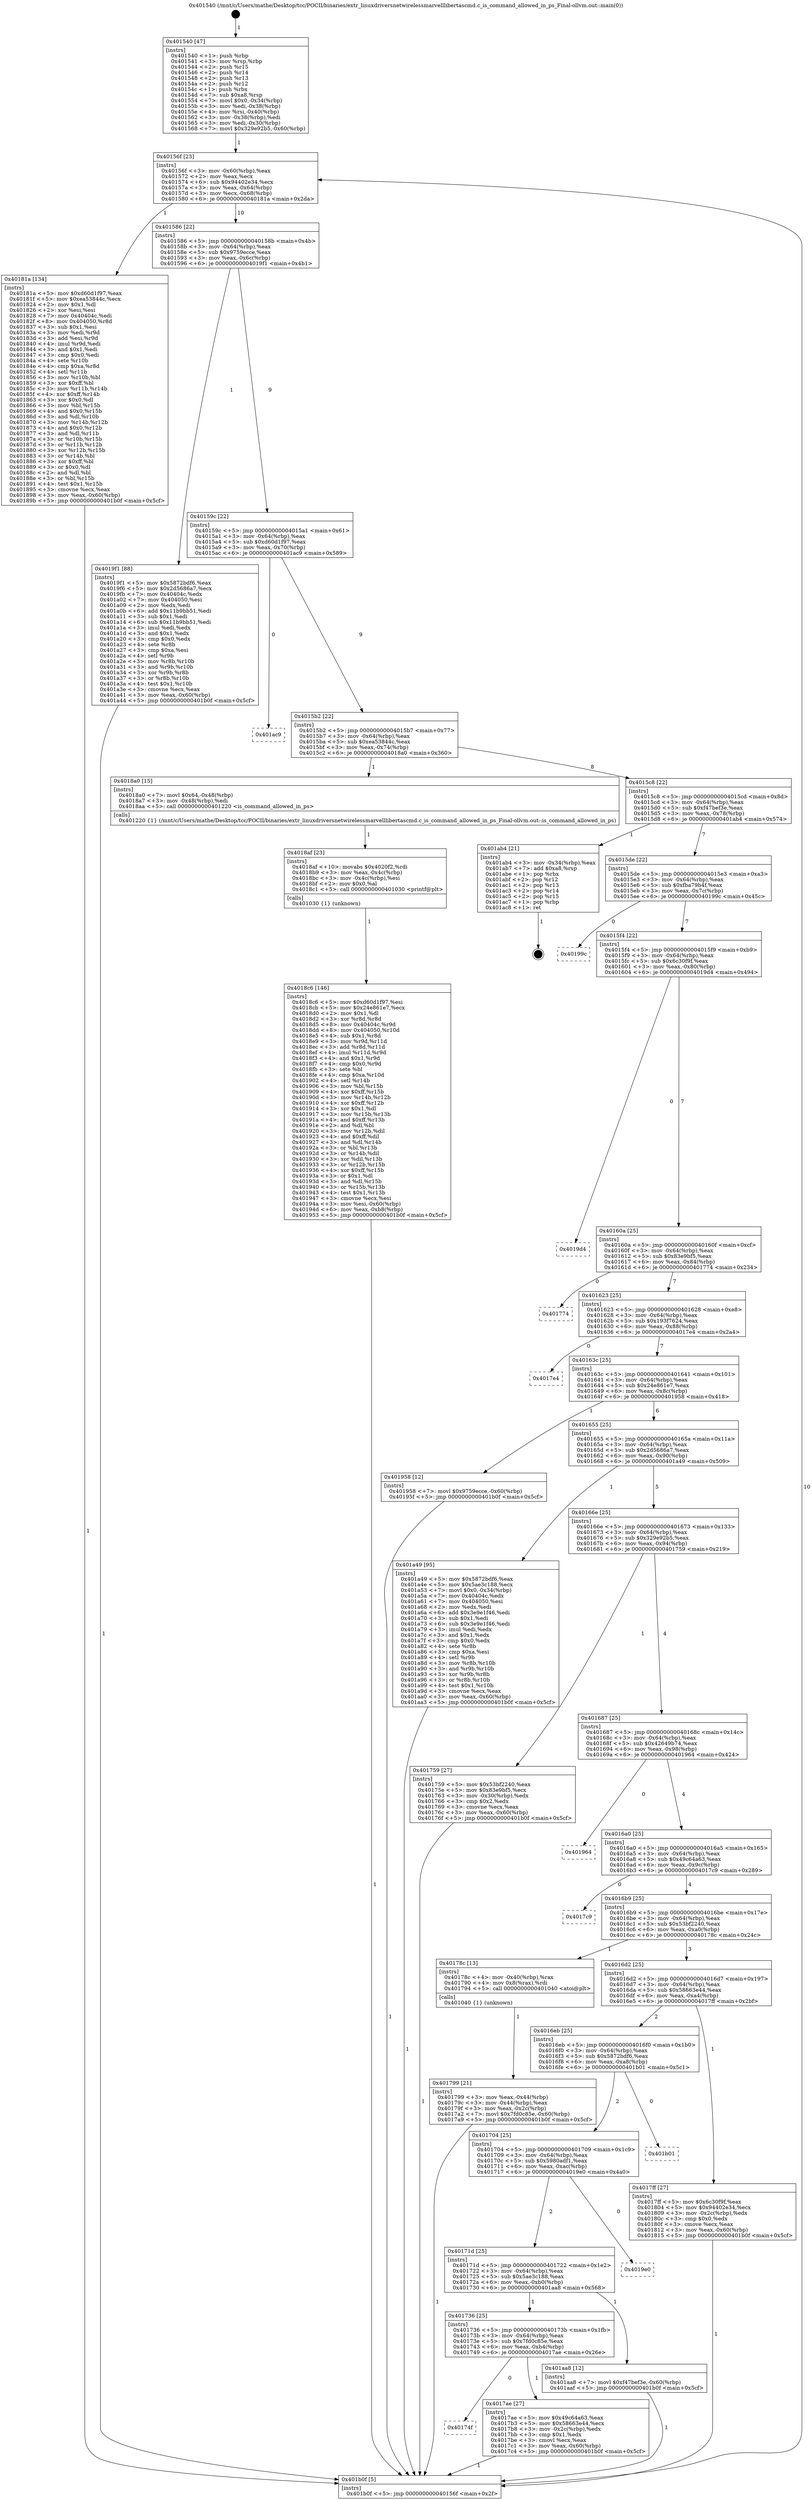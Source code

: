 digraph "0x401540" {
  label = "0x401540 (/mnt/c/Users/mathe/Desktop/tcc/POCII/binaries/extr_linuxdriversnetwirelessmarvelllibertascmd.c_is_command_allowed_in_ps_Final-ollvm.out::main(0))"
  labelloc = "t"
  node[shape=record]

  Entry [label="",width=0.3,height=0.3,shape=circle,fillcolor=black,style=filled]
  "0x40156f" [label="{
     0x40156f [23]\l
     | [instrs]\l
     &nbsp;&nbsp;0x40156f \<+3\>: mov -0x60(%rbp),%eax\l
     &nbsp;&nbsp;0x401572 \<+2\>: mov %eax,%ecx\l
     &nbsp;&nbsp;0x401574 \<+6\>: sub $0x94402e34,%ecx\l
     &nbsp;&nbsp;0x40157a \<+3\>: mov %eax,-0x64(%rbp)\l
     &nbsp;&nbsp;0x40157d \<+3\>: mov %ecx,-0x68(%rbp)\l
     &nbsp;&nbsp;0x401580 \<+6\>: je 000000000040181a \<main+0x2da\>\l
  }"]
  "0x40181a" [label="{
     0x40181a [134]\l
     | [instrs]\l
     &nbsp;&nbsp;0x40181a \<+5\>: mov $0xd60d1f97,%eax\l
     &nbsp;&nbsp;0x40181f \<+5\>: mov $0xea53844c,%ecx\l
     &nbsp;&nbsp;0x401824 \<+2\>: mov $0x1,%dl\l
     &nbsp;&nbsp;0x401826 \<+2\>: xor %esi,%esi\l
     &nbsp;&nbsp;0x401828 \<+7\>: mov 0x40404c,%edi\l
     &nbsp;&nbsp;0x40182f \<+8\>: mov 0x404050,%r8d\l
     &nbsp;&nbsp;0x401837 \<+3\>: sub $0x1,%esi\l
     &nbsp;&nbsp;0x40183a \<+3\>: mov %edi,%r9d\l
     &nbsp;&nbsp;0x40183d \<+3\>: add %esi,%r9d\l
     &nbsp;&nbsp;0x401840 \<+4\>: imul %r9d,%edi\l
     &nbsp;&nbsp;0x401844 \<+3\>: and $0x1,%edi\l
     &nbsp;&nbsp;0x401847 \<+3\>: cmp $0x0,%edi\l
     &nbsp;&nbsp;0x40184a \<+4\>: sete %r10b\l
     &nbsp;&nbsp;0x40184e \<+4\>: cmp $0xa,%r8d\l
     &nbsp;&nbsp;0x401852 \<+4\>: setl %r11b\l
     &nbsp;&nbsp;0x401856 \<+3\>: mov %r10b,%bl\l
     &nbsp;&nbsp;0x401859 \<+3\>: xor $0xff,%bl\l
     &nbsp;&nbsp;0x40185c \<+3\>: mov %r11b,%r14b\l
     &nbsp;&nbsp;0x40185f \<+4\>: xor $0xff,%r14b\l
     &nbsp;&nbsp;0x401863 \<+3\>: xor $0x0,%dl\l
     &nbsp;&nbsp;0x401866 \<+3\>: mov %bl,%r15b\l
     &nbsp;&nbsp;0x401869 \<+4\>: and $0x0,%r15b\l
     &nbsp;&nbsp;0x40186d \<+3\>: and %dl,%r10b\l
     &nbsp;&nbsp;0x401870 \<+3\>: mov %r14b,%r12b\l
     &nbsp;&nbsp;0x401873 \<+4\>: and $0x0,%r12b\l
     &nbsp;&nbsp;0x401877 \<+3\>: and %dl,%r11b\l
     &nbsp;&nbsp;0x40187a \<+3\>: or %r10b,%r15b\l
     &nbsp;&nbsp;0x40187d \<+3\>: or %r11b,%r12b\l
     &nbsp;&nbsp;0x401880 \<+3\>: xor %r12b,%r15b\l
     &nbsp;&nbsp;0x401883 \<+3\>: or %r14b,%bl\l
     &nbsp;&nbsp;0x401886 \<+3\>: xor $0xff,%bl\l
     &nbsp;&nbsp;0x401889 \<+3\>: or $0x0,%dl\l
     &nbsp;&nbsp;0x40188c \<+2\>: and %dl,%bl\l
     &nbsp;&nbsp;0x40188e \<+3\>: or %bl,%r15b\l
     &nbsp;&nbsp;0x401891 \<+4\>: test $0x1,%r15b\l
     &nbsp;&nbsp;0x401895 \<+3\>: cmovne %ecx,%eax\l
     &nbsp;&nbsp;0x401898 \<+3\>: mov %eax,-0x60(%rbp)\l
     &nbsp;&nbsp;0x40189b \<+5\>: jmp 0000000000401b0f \<main+0x5cf\>\l
  }"]
  "0x401586" [label="{
     0x401586 [22]\l
     | [instrs]\l
     &nbsp;&nbsp;0x401586 \<+5\>: jmp 000000000040158b \<main+0x4b\>\l
     &nbsp;&nbsp;0x40158b \<+3\>: mov -0x64(%rbp),%eax\l
     &nbsp;&nbsp;0x40158e \<+5\>: sub $0x9759ecce,%eax\l
     &nbsp;&nbsp;0x401593 \<+3\>: mov %eax,-0x6c(%rbp)\l
     &nbsp;&nbsp;0x401596 \<+6\>: je 00000000004019f1 \<main+0x4b1\>\l
  }"]
  Exit [label="",width=0.3,height=0.3,shape=circle,fillcolor=black,style=filled,peripheries=2]
  "0x4019f1" [label="{
     0x4019f1 [88]\l
     | [instrs]\l
     &nbsp;&nbsp;0x4019f1 \<+5\>: mov $0x5872bdf6,%eax\l
     &nbsp;&nbsp;0x4019f6 \<+5\>: mov $0x2d5686a7,%ecx\l
     &nbsp;&nbsp;0x4019fb \<+7\>: mov 0x40404c,%edx\l
     &nbsp;&nbsp;0x401a02 \<+7\>: mov 0x404050,%esi\l
     &nbsp;&nbsp;0x401a09 \<+2\>: mov %edx,%edi\l
     &nbsp;&nbsp;0x401a0b \<+6\>: add $0x11b9bb51,%edi\l
     &nbsp;&nbsp;0x401a11 \<+3\>: sub $0x1,%edi\l
     &nbsp;&nbsp;0x401a14 \<+6\>: sub $0x11b9bb51,%edi\l
     &nbsp;&nbsp;0x401a1a \<+3\>: imul %edi,%edx\l
     &nbsp;&nbsp;0x401a1d \<+3\>: and $0x1,%edx\l
     &nbsp;&nbsp;0x401a20 \<+3\>: cmp $0x0,%edx\l
     &nbsp;&nbsp;0x401a23 \<+4\>: sete %r8b\l
     &nbsp;&nbsp;0x401a27 \<+3\>: cmp $0xa,%esi\l
     &nbsp;&nbsp;0x401a2a \<+4\>: setl %r9b\l
     &nbsp;&nbsp;0x401a2e \<+3\>: mov %r8b,%r10b\l
     &nbsp;&nbsp;0x401a31 \<+3\>: and %r9b,%r10b\l
     &nbsp;&nbsp;0x401a34 \<+3\>: xor %r9b,%r8b\l
     &nbsp;&nbsp;0x401a37 \<+3\>: or %r8b,%r10b\l
     &nbsp;&nbsp;0x401a3a \<+4\>: test $0x1,%r10b\l
     &nbsp;&nbsp;0x401a3e \<+3\>: cmovne %ecx,%eax\l
     &nbsp;&nbsp;0x401a41 \<+3\>: mov %eax,-0x60(%rbp)\l
     &nbsp;&nbsp;0x401a44 \<+5\>: jmp 0000000000401b0f \<main+0x5cf\>\l
  }"]
  "0x40159c" [label="{
     0x40159c [22]\l
     | [instrs]\l
     &nbsp;&nbsp;0x40159c \<+5\>: jmp 00000000004015a1 \<main+0x61\>\l
     &nbsp;&nbsp;0x4015a1 \<+3\>: mov -0x64(%rbp),%eax\l
     &nbsp;&nbsp;0x4015a4 \<+5\>: sub $0xd60d1f97,%eax\l
     &nbsp;&nbsp;0x4015a9 \<+3\>: mov %eax,-0x70(%rbp)\l
     &nbsp;&nbsp;0x4015ac \<+6\>: je 0000000000401ac9 \<main+0x589\>\l
  }"]
  "0x4018c6" [label="{
     0x4018c6 [146]\l
     | [instrs]\l
     &nbsp;&nbsp;0x4018c6 \<+5\>: mov $0xd60d1f97,%esi\l
     &nbsp;&nbsp;0x4018cb \<+5\>: mov $0x24e861e7,%ecx\l
     &nbsp;&nbsp;0x4018d0 \<+2\>: mov $0x1,%dl\l
     &nbsp;&nbsp;0x4018d2 \<+3\>: xor %r8d,%r8d\l
     &nbsp;&nbsp;0x4018d5 \<+8\>: mov 0x40404c,%r9d\l
     &nbsp;&nbsp;0x4018dd \<+8\>: mov 0x404050,%r10d\l
     &nbsp;&nbsp;0x4018e5 \<+4\>: sub $0x1,%r8d\l
     &nbsp;&nbsp;0x4018e9 \<+3\>: mov %r9d,%r11d\l
     &nbsp;&nbsp;0x4018ec \<+3\>: add %r8d,%r11d\l
     &nbsp;&nbsp;0x4018ef \<+4\>: imul %r11d,%r9d\l
     &nbsp;&nbsp;0x4018f3 \<+4\>: and $0x1,%r9d\l
     &nbsp;&nbsp;0x4018f7 \<+4\>: cmp $0x0,%r9d\l
     &nbsp;&nbsp;0x4018fb \<+3\>: sete %bl\l
     &nbsp;&nbsp;0x4018fe \<+4\>: cmp $0xa,%r10d\l
     &nbsp;&nbsp;0x401902 \<+4\>: setl %r14b\l
     &nbsp;&nbsp;0x401906 \<+3\>: mov %bl,%r15b\l
     &nbsp;&nbsp;0x401909 \<+4\>: xor $0xff,%r15b\l
     &nbsp;&nbsp;0x40190d \<+3\>: mov %r14b,%r12b\l
     &nbsp;&nbsp;0x401910 \<+4\>: xor $0xff,%r12b\l
     &nbsp;&nbsp;0x401914 \<+3\>: xor $0x1,%dl\l
     &nbsp;&nbsp;0x401917 \<+3\>: mov %r15b,%r13b\l
     &nbsp;&nbsp;0x40191a \<+4\>: and $0xff,%r13b\l
     &nbsp;&nbsp;0x40191e \<+2\>: and %dl,%bl\l
     &nbsp;&nbsp;0x401920 \<+3\>: mov %r12b,%dil\l
     &nbsp;&nbsp;0x401923 \<+4\>: and $0xff,%dil\l
     &nbsp;&nbsp;0x401927 \<+3\>: and %dl,%r14b\l
     &nbsp;&nbsp;0x40192a \<+3\>: or %bl,%r13b\l
     &nbsp;&nbsp;0x40192d \<+3\>: or %r14b,%dil\l
     &nbsp;&nbsp;0x401930 \<+3\>: xor %dil,%r13b\l
     &nbsp;&nbsp;0x401933 \<+3\>: or %r12b,%r15b\l
     &nbsp;&nbsp;0x401936 \<+4\>: xor $0xff,%r15b\l
     &nbsp;&nbsp;0x40193a \<+3\>: or $0x1,%dl\l
     &nbsp;&nbsp;0x40193d \<+3\>: and %dl,%r15b\l
     &nbsp;&nbsp;0x401940 \<+3\>: or %r15b,%r13b\l
     &nbsp;&nbsp;0x401943 \<+4\>: test $0x1,%r13b\l
     &nbsp;&nbsp;0x401947 \<+3\>: cmovne %ecx,%esi\l
     &nbsp;&nbsp;0x40194a \<+3\>: mov %esi,-0x60(%rbp)\l
     &nbsp;&nbsp;0x40194d \<+6\>: mov %eax,-0xb8(%rbp)\l
     &nbsp;&nbsp;0x401953 \<+5\>: jmp 0000000000401b0f \<main+0x5cf\>\l
  }"]
  "0x401ac9" [label="{
     0x401ac9\l
  }", style=dashed]
  "0x4015b2" [label="{
     0x4015b2 [22]\l
     | [instrs]\l
     &nbsp;&nbsp;0x4015b2 \<+5\>: jmp 00000000004015b7 \<main+0x77\>\l
     &nbsp;&nbsp;0x4015b7 \<+3\>: mov -0x64(%rbp),%eax\l
     &nbsp;&nbsp;0x4015ba \<+5\>: sub $0xea53844c,%eax\l
     &nbsp;&nbsp;0x4015bf \<+3\>: mov %eax,-0x74(%rbp)\l
     &nbsp;&nbsp;0x4015c2 \<+6\>: je 00000000004018a0 \<main+0x360\>\l
  }"]
  "0x4018af" [label="{
     0x4018af [23]\l
     | [instrs]\l
     &nbsp;&nbsp;0x4018af \<+10\>: movabs $0x4020f2,%rdi\l
     &nbsp;&nbsp;0x4018b9 \<+3\>: mov %eax,-0x4c(%rbp)\l
     &nbsp;&nbsp;0x4018bc \<+3\>: mov -0x4c(%rbp),%esi\l
     &nbsp;&nbsp;0x4018bf \<+2\>: mov $0x0,%al\l
     &nbsp;&nbsp;0x4018c1 \<+5\>: call 0000000000401030 \<printf@plt\>\l
     | [calls]\l
     &nbsp;&nbsp;0x401030 \{1\} (unknown)\l
  }"]
  "0x4018a0" [label="{
     0x4018a0 [15]\l
     | [instrs]\l
     &nbsp;&nbsp;0x4018a0 \<+7\>: movl $0x64,-0x48(%rbp)\l
     &nbsp;&nbsp;0x4018a7 \<+3\>: mov -0x48(%rbp),%edi\l
     &nbsp;&nbsp;0x4018aa \<+5\>: call 0000000000401220 \<is_command_allowed_in_ps\>\l
     | [calls]\l
     &nbsp;&nbsp;0x401220 \{1\} (/mnt/c/Users/mathe/Desktop/tcc/POCII/binaries/extr_linuxdriversnetwirelessmarvelllibertascmd.c_is_command_allowed_in_ps_Final-ollvm.out::is_command_allowed_in_ps)\l
  }"]
  "0x4015c8" [label="{
     0x4015c8 [22]\l
     | [instrs]\l
     &nbsp;&nbsp;0x4015c8 \<+5\>: jmp 00000000004015cd \<main+0x8d\>\l
     &nbsp;&nbsp;0x4015cd \<+3\>: mov -0x64(%rbp),%eax\l
     &nbsp;&nbsp;0x4015d0 \<+5\>: sub $0xf47bef3e,%eax\l
     &nbsp;&nbsp;0x4015d5 \<+3\>: mov %eax,-0x78(%rbp)\l
     &nbsp;&nbsp;0x4015d8 \<+6\>: je 0000000000401ab4 \<main+0x574\>\l
  }"]
  "0x40174f" [label="{
     0x40174f\l
  }", style=dashed]
  "0x401ab4" [label="{
     0x401ab4 [21]\l
     | [instrs]\l
     &nbsp;&nbsp;0x401ab4 \<+3\>: mov -0x34(%rbp),%eax\l
     &nbsp;&nbsp;0x401ab7 \<+7\>: add $0xa8,%rsp\l
     &nbsp;&nbsp;0x401abe \<+1\>: pop %rbx\l
     &nbsp;&nbsp;0x401abf \<+2\>: pop %r12\l
     &nbsp;&nbsp;0x401ac1 \<+2\>: pop %r13\l
     &nbsp;&nbsp;0x401ac3 \<+2\>: pop %r14\l
     &nbsp;&nbsp;0x401ac5 \<+2\>: pop %r15\l
     &nbsp;&nbsp;0x401ac7 \<+1\>: pop %rbp\l
     &nbsp;&nbsp;0x401ac8 \<+1\>: ret\l
  }"]
  "0x4015de" [label="{
     0x4015de [22]\l
     | [instrs]\l
     &nbsp;&nbsp;0x4015de \<+5\>: jmp 00000000004015e3 \<main+0xa3\>\l
     &nbsp;&nbsp;0x4015e3 \<+3\>: mov -0x64(%rbp),%eax\l
     &nbsp;&nbsp;0x4015e6 \<+5\>: sub $0xfba79b4f,%eax\l
     &nbsp;&nbsp;0x4015eb \<+3\>: mov %eax,-0x7c(%rbp)\l
     &nbsp;&nbsp;0x4015ee \<+6\>: je 000000000040199c \<main+0x45c\>\l
  }"]
  "0x4017ae" [label="{
     0x4017ae [27]\l
     | [instrs]\l
     &nbsp;&nbsp;0x4017ae \<+5\>: mov $0x49c64a63,%eax\l
     &nbsp;&nbsp;0x4017b3 \<+5\>: mov $0x58663e44,%ecx\l
     &nbsp;&nbsp;0x4017b8 \<+3\>: mov -0x2c(%rbp),%edx\l
     &nbsp;&nbsp;0x4017bb \<+3\>: cmp $0x1,%edx\l
     &nbsp;&nbsp;0x4017be \<+3\>: cmovl %ecx,%eax\l
     &nbsp;&nbsp;0x4017c1 \<+3\>: mov %eax,-0x60(%rbp)\l
     &nbsp;&nbsp;0x4017c4 \<+5\>: jmp 0000000000401b0f \<main+0x5cf\>\l
  }"]
  "0x40199c" [label="{
     0x40199c\l
  }", style=dashed]
  "0x4015f4" [label="{
     0x4015f4 [22]\l
     | [instrs]\l
     &nbsp;&nbsp;0x4015f4 \<+5\>: jmp 00000000004015f9 \<main+0xb9\>\l
     &nbsp;&nbsp;0x4015f9 \<+3\>: mov -0x64(%rbp),%eax\l
     &nbsp;&nbsp;0x4015fc \<+5\>: sub $0x6c30f9f,%eax\l
     &nbsp;&nbsp;0x401601 \<+3\>: mov %eax,-0x80(%rbp)\l
     &nbsp;&nbsp;0x401604 \<+6\>: je 00000000004019d4 \<main+0x494\>\l
  }"]
  "0x401736" [label="{
     0x401736 [25]\l
     | [instrs]\l
     &nbsp;&nbsp;0x401736 \<+5\>: jmp 000000000040173b \<main+0x1fb\>\l
     &nbsp;&nbsp;0x40173b \<+3\>: mov -0x64(%rbp),%eax\l
     &nbsp;&nbsp;0x40173e \<+5\>: sub $0x7fd0c85e,%eax\l
     &nbsp;&nbsp;0x401743 \<+6\>: mov %eax,-0xb4(%rbp)\l
     &nbsp;&nbsp;0x401749 \<+6\>: je 00000000004017ae \<main+0x26e\>\l
  }"]
  "0x4019d4" [label="{
     0x4019d4\l
  }", style=dashed]
  "0x40160a" [label="{
     0x40160a [25]\l
     | [instrs]\l
     &nbsp;&nbsp;0x40160a \<+5\>: jmp 000000000040160f \<main+0xcf\>\l
     &nbsp;&nbsp;0x40160f \<+3\>: mov -0x64(%rbp),%eax\l
     &nbsp;&nbsp;0x401612 \<+5\>: sub $0x83e9bf5,%eax\l
     &nbsp;&nbsp;0x401617 \<+6\>: mov %eax,-0x84(%rbp)\l
     &nbsp;&nbsp;0x40161d \<+6\>: je 0000000000401774 \<main+0x234\>\l
  }"]
  "0x401aa8" [label="{
     0x401aa8 [12]\l
     | [instrs]\l
     &nbsp;&nbsp;0x401aa8 \<+7\>: movl $0xf47bef3e,-0x60(%rbp)\l
     &nbsp;&nbsp;0x401aaf \<+5\>: jmp 0000000000401b0f \<main+0x5cf\>\l
  }"]
  "0x401774" [label="{
     0x401774\l
  }", style=dashed]
  "0x401623" [label="{
     0x401623 [25]\l
     | [instrs]\l
     &nbsp;&nbsp;0x401623 \<+5\>: jmp 0000000000401628 \<main+0xe8\>\l
     &nbsp;&nbsp;0x401628 \<+3\>: mov -0x64(%rbp),%eax\l
     &nbsp;&nbsp;0x40162b \<+5\>: sub $0x193f7624,%eax\l
     &nbsp;&nbsp;0x401630 \<+6\>: mov %eax,-0x88(%rbp)\l
     &nbsp;&nbsp;0x401636 \<+6\>: je 00000000004017e4 \<main+0x2a4\>\l
  }"]
  "0x40171d" [label="{
     0x40171d [25]\l
     | [instrs]\l
     &nbsp;&nbsp;0x40171d \<+5\>: jmp 0000000000401722 \<main+0x1e2\>\l
     &nbsp;&nbsp;0x401722 \<+3\>: mov -0x64(%rbp),%eax\l
     &nbsp;&nbsp;0x401725 \<+5\>: sub $0x5ae3c188,%eax\l
     &nbsp;&nbsp;0x40172a \<+6\>: mov %eax,-0xb0(%rbp)\l
     &nbsp;&nbsp;0x401730 \<+6\>: je 0000000000401aa8 \<main+0x568\>\l
  }"]
  "0x4017e4" [label="{
     0x4017e4\l
  }", style=dashed]
  "0x40163c" [label="{
     0x40163c [25]\l
     | [instrs]\l
     &nbsp;&nbsp;0x40163c \<+5\>: jmp 0000000000401641 \<main+0x101\>\l
     &nbsp;&nbsp;0x401641 \<+3\>: mov -0x64(%rbp),%eax\l
     &nbsp;&nbsp;0x401644 \<+5\>: sub $0x24e861e7,%eax\l
     &nbsp;&nbsp;0x401649 \<+6\>: mov %eax,-0x8c(%rbp)\l
     &nbsp;&nbsp;0x40164f \<+6\>: je 0000000000401958 \<main+0x418\>\l
  }"]
  "0x4019e0" [label="{
     0x4019e0\l
  }", style=dashed]
  "0x401958" [label="{
     0x401958 [12]\l
     | [instrs]\l
     &nbsp;&nbsp;0x401958 \<+7\>: movl $0x9759ecce,-0x60(%rbp)\l
     &nbsp;&nbsp;0x40195f \<+5\>: jmp 0000000000401b0f \<main+0x5cf\>\l
  }"]
  "0x401655" [label="{
     0x401655 [25]\l
     | [instrs]\l
     &nbsp;&nbsp;0x401655 \<+5\>: jmp 000000000040165a \<main+0x11a\>\l
     &nbsp;&nbsp;0x40165a \<+3\>: mov -0x64(%rbp),%eax\l
     &nbsp;&nbsp;0x40165d \<+5\>: sub $0x2d5686a7,%eax\l
     &nbsp;&nbsp;0x401662 \<+6\>: mov %eax,-0x90(%rbp)\l
     &nbsp;&nbsp;0x401668 \<+6\>: je 0000000000401a49 \<main+0x509\>\l
  }"]
  "0x401704" [label="{
     0x401704 [25]\l
     | [instrs]\l
     &nbsp;&nbsp;0x401704 \<+5\>: jmp 0000000000401709 \<main+0x1c9\>\l
     &nbsp;&nbsp;0x401709 \<+3\>: mov -0x64(%rbp),%eax\l
     &nbsp;&nbsp;0x40170c \<+5\>: sub $0x5980adf1,%eax\l
     &nbsp;&nbsp;0x401711 \<+6\>: mov %eax,-0xac(%rbp)\l
     &nbsp;&nbsp;0x401717 \<+6\>: je 00000000004019e0 \<main+0x4a0\>\l
  }"]
  "0x401a49" [label="{
     0x401a49 [95]\l
     | [instrs]\l
     &nbsp;&nbsp;0x401a49 \<+5\>: mov $0x5872bdf6,%eax\l
     &nbsp;&nbsp;0x401a4e \<+5\>: mov $0x5ae3c188,%ecx\l
     &nbsp;&nbsp;0x401a53 \<+7\>: movl $0x0,-0x34(%rbp)\l
     &nbsp;&nbsp;0x401a5a \<+7\>: mov 0x40404c,%edx\l
     &nbsp;&nbsp;0x401a61 \<+7\>: mov 0x404050,%esi\l
     &nbsp;&nbsp;0x401a68 \<+2\>: mov %edx,%edi\l
     &nbsp;&nbsp;0x401a6a \<+6\>: add $0x3e9e1f46,%edi\l
     &nbsp;&nbsp;0x401a70 \<+3\>: sub $0x1,%edi\l
     &nbsp;&nbsp;0x401a73 \<+6\>: sub $0x3e9e1f46,%edi\l
     &nbsp;&nbsp;0x401a79 \<+3\>: imul %edi,%edx\l
     &nbsp;&nbsp;0x401a7c \<+3\>: and $0x1,%edx\l
     &nbsp;&nbsp;0x401a7f \<+3\>: cmp $0x0,%edx\l
     &nbsp;&nbsp;0x401a82 \<+4\>: sete %r8b\l
     &nbsp;&nbsp;0x401a86 \<+3\>: cmp $0xa,%esi\l
     &nbsp;&nbsp;0x401a89 \<+4\>: setl %r9b\l
     &nbsp;&nbsp;0x401a8d \<+3\>: mov %r8b,%r10b\l
     &nbsp;&nbsp;0x401a90 \<+3\>: and %r9b,%r10b\l
     &nbsp;&nbsp;0x401a93 \<+3\>: xor %r9b,%r8b\l
     &nbsp;&nbsp;0x401a96 \<+3\>: or %r8b,%r10b\l
     &nbsp;&nbsp;0x401a99 \<+4\>: test $0x1,%r10b\l
     &nbsp;&nbsp;0x401a9d \<+3\>: cmovne %ecx,%eax\l
     &nbsp;&nbsp;0x401aa0 \<+3\>: mov %eax,-0x60(%rbp)\l
     &nbsp;&nbsp;0x401aa3 \<+5\>: jmp 0000000000401b0f \<main+0x5cf\>\l
  }"]
  "0x40166e" [label="{
     0x40166e [25]\l
     | [instrs]\l
     &nbsp;&nbsp;0x40166e \<+5\>: jmp 0000000000401673 \<main+0x133\>\l
     &nbsp;&nbsp;0x401673 \<+3\>: mov -0x64(%rbp),%eax\l
     &nbsp;&nbsp;0x401676 \<+5\>: sub $0x329e92b5,%eax\l
     &nbsp;&nbsp;0x40167b \<+6\>: mov %eax,-0x94(%rbp)\l
     &nbsp;&nbsp;0x401681 \<+6\>: je 0000000000401759 \<main+0x219\>\l
  }"]
  "0x401b01" [label="{
     0x401b01\l
  }", style=dashed]
  "0x401759" [label="{
     0x401759 [27]\l
     | [instrs]\l
     &nbsp;&nbsp;0x401759 \<+5\>: mov $0x53bf2240,%eax\l
     &nbsp;&nbsp;0x40175e \<+5\>: mov $0x83e9bf5,%ecx\l
     &nbsp;&nbsp;0x401763 \<+3\>: mov -0x30(%rbp),%edx\l
     &nbsp;&nbsp;0x401766 \<+3\>: cmp $0x2,%edx\l
     &nbsp;&nbsp;0x401769 \<+3\>: cmovne %ecx,%eax\l
     &nbsp;&nbsp;0x40176c \<+3\>: mov %eax,-0x60(%rbp)\l
     &nbsp;&nbsp;0x40176f \<+5\>: jmp 0000000000401b0f \<main+0x5cf\>\l
  }"]
  "0x401687" [label="{
     0x401687 [25]\l
     | [instrs]\l
     &nbsp;&nbsp;0x401687 \<+5\>: jmp 000000000040168c \<main+0x14c\>\l
     &nbsp;&nbsp;0x40168c \<+3\>: mov -0x64(%rbp),%eax\l
     &nbsp;&nbsp;0x40168f \<+5\>: sub $0x42649b74,%eax\l
     &nbsp;&nbsp;0x401694 \<+6\>: mov %eax,-0x98(%rbp)\l
     &nbsp;&nbsp;0x40169a \<+6\>: je 0000000000401964 \<main+0x424\>\l
  }"]
  "0x401b0f" [label="{
     0x401b0f [5]\l
     | [instrs]\l
     &nbsp;&nbsp;0x401b0f \<+5\>: jmp 000000000040156f \<main+0x2f\>\l
  }"]
  "0x401540" [label="{
     0x401540 [47]\l
     | [instrs]\l
     &nbsp;&nbsp;0x401540 \<+1\>: push %rbp\l
     &nbsp;&nbsp;0x401541 \<+3\>: mov %rsp,%rbp\l
     &nbsp;&nbsp;0x401544 \<+2\>: push %r15\l
     &nbsp;&nbsp;0x401546 \<+2\>: push %r14\l
     &nbsp;&nbsp;0x401548 \<+2\>: push %r13\l
     &nbsp;&nbsp;0x40154a \<+2\>: push %r12\l
     &nbsp;&nbsp;0x40154c \<+1\>: push %rbx\l
     &nbsp;&nbsp;0x40154d \<+7\>: sub $0xa8,%rsp\l
     &nbsp;&nbsp;0x401554 \<+7\>: movl $0x0,-0x34(%rbp)\l
     &nbsp;&nbsp;0x40155b \<+3\>: mov %edi,-0x38(%rbp)\l
     &nbsp;&nbsp;0x40155e \<+4\>: mov %rsi,-0x40(%rbp)\l
     &nbsp;&nbsp;0x401562 \<+3\>: mov -0x38(%rbp),%edi\l
     &nbsp;&nbsp;0x401565 \<+3\>: mov %edi,-0x30(%rbp)\l
     &nbsp;&nbsp;0x401568 \<+7\>: movl $0x329e92b5,-0x60(%rbp)\l
  }"]
  "0x4016eb" [label="{
     0x4016eb [25]\l
     | [instrs]\l
     &nbsp;&nbsp;0x4016eb \<+5\>: jmp 00000000004016f0 \<main+0x1b0\>\l
     &nbsp;&nbsp;0x4016f0 \<+3\>: mov -0x64(%rbp),%eax\l
     &nbsp;&nbsp;0x4016f3 \<+5\>: sub $0x5872bdf6,%eax\l
     &nbsp;&nbsp;0x4016f8 \<+6\>: mov %eax,-0xa8(%rbp)\l
     &nbsp;&nbsp;0x4016fe \<+6\>: je 0000000000401b01 \<main+0x5c1\>\l
  }"]
  "0x401964" [label="{
     0x401964\l
  }", style=dashed]
  "0x4016a0" [label="{
     0x4016a0 [25]\l
     | [instrs]\l
     &nbsp;&nbsp;0x4016a0 \<+5\>: jmp 00000000004016a5 \<main+0x165\>\l
     &nbsp;&nbsp;0x4016a5 \<+3\>: mov -0x64(%rbp),%eax\l
     &nbsp;&nbsp;0x4016a8 \<+5\>: sub $0x49c64a63,%eax\l
     &nbsp;&nbsp;0x4016ad \<+6\>: mov %eax,-0x9c(%rbp)\l
     &nbsp;&nbsp;0x4016b3 \<+6\>: je 00000000004017c9 \<main+0x289\>\l
  }"]
  "0x4017ff" [label="{
     0x4017ff [27]\l
     | [instrs]\l
     &nbsp;&nbsp;0x4017ff \<+5\>: mov $0x6c30f9f,%eax\l
     &nbsp;&nbsp;0x401804 \<+5\>: mov $0x94402e34,%ecx\l
     &nbsp;&nbsp;0x401809 \<+3\>: mov -0x2c(%rbp),%edx\l
     &nbsp;&nbsp;0x40180c \<+3\>: cmp $0x0,%edx\l
     &nbsp;&nbsp;0x40180f \<+3\>: cmove %ecx,%eax\l
     &nbsp;&nbsp;0x401812 \<+3\>: mov %eax,-0x60(%rbp)\l
     &nbsp;&nbsp;0x401815 \<+5\>: jmp 0000000000401b0f \<main+0x5cf\>\l
  }"]
  "0x4017c9" [label="{
     0x4017c9\l
  }", style=dashed]
  "0x4016b9" [label="{
     0x4016b9 [25]\l
     | [instrs]\l
     &nbsp;&nbsp;0x4016b9 \<+5\>: jmp 00000000004016be \<main+0x17e\>\l
     &nbsp;&nbsp;0x4016be \<+3\>: mov -0x64(%rbp),%eax\l
     &nbsp;&nbsp;0x4016c1 \<+5\>: sub $0x53bf2240,%eax\l
     &nbsp;&nbsp;0x4016c6 \<+6\>: mov %eax,-0xa0(%rbp)\l
     &nbsp;&nbsp;0x4016cc \<+6\>: je 000000000040178c \<main+0x24c\>\l
  }"]
  "0x401799" [label="{
     0x401799 [21]\l
     | [instrs]\l
     &nbsp;&nbsp;0x401799 \<+3\>: mov %eax,-0x44(%rbp)\l
     &nbsp;&nbsp;0x40179c \<+3\>: mov -0x44(%rbp),%eax\l
     &nbsp;&nbsp;0x40179f \<+3\>: mov %eax,-0x2c(%rbp)\l
     &nbsp;&nbsp;0x4017a2 \<+7\>: movl $0x7fd0c85e,-0x60(%rbp)\l
     &nbsp;&nbsp;0x4017a9 \<+5\>: jmp 0000000000401b0f \<main+0x5cf\>\l
  }"]
  "0x40178c" [label="{
     0x40178c [13]\l
     | [instrs]\l
     &nbsp;&nbsp;0x40178c \<+4\>: mov -0x40(%rbp),%rax\l
     &nbsp;&nbsp;0x401790 \<+4\>: mov 0x8(%rax),%rdi\l
     &nbsp;&nbsp;0x401794 \<+5\>: call 0000000000401040 \<atoi@plt\>\l
     | [calls]\l
     &nbsp;&nbsp;0x401040 \{1\} (unknown)\l
  }"]
  "0x4016d2" [label="{
     0x4016d2 [25]\l
     | [instrs]\l
     &nbsp;&nbsp;0x4016d2 \<+5\>: jmp 00000000004016d7 \<main+0x197\>\l
     &nbsp;&nbsp;0x4016d7 \<+3\>: mov -0x64(%rbp),%eax\l
     &nbsp;&nbsp;0x4016da \<+5\>: sub $0x58663e44,%eax\l
     &nbsp;&nbsp;0x4016df \<+6\>: mov %eax,-0xa4(%rbp)\l
     &nbsp;&nbsp;0x4016e5 \<+6\>: je 00000000004017ff \<main+0x2bf\>\l
  }"]
  Entry -> "0x401540" [label=" 1"]
  "0x40156f" -> "0x40181a" [label=" 1"]
  "0x40156f" -> "0x401586" [label=" 10"]
  "0x401ab4" -> Exit [label=" 1"]
  "0x401586" -> "0x4019f1" [label=" 1"]
  "0x401586" -> "0x40159c" [label=" 9"]
  "0x401aa8" -> "0x401b0f" [label=" 1"]
  "0x40159c" -> "0x401ac9" [label=" 0"]
  "0x40159c" -> "0x4015b2" [label=" 9"]
  "0x401a49" -> "0x401b0f" [label=" 1"]
  "0x4015b2" -> "0x4018a0" [label=" 1"]
  "0x4015b2" -> "0x4015c8" [label=" 8"]
  "0x4019f1" -> "0x401b0f" [label=" 1"]
  "0x4015c8" -> "0x401ab4" [label=" 1"]
  "0x4015c8" -> "0x4015de" [label=" 7"]
  "0x401958" -> "0x401b0f" [label=" 1"]
  "0x4015de" -> "0x40199c" [label=" 0"]
  "0x4015de" -> "0x4015f4" [label=" 7"]
  "0x4018c6" -> "0x401b0f" [label=" 1"]
  "0x4015f4" -> "0x4019d4" [label=" 0"]
  "0x4015f4" -> "0x40160a" [label=" 7"]
  "0x4018a0" -> "0x4018af" [label=" 1"]
  "0x40160a" -> "0x401774" [label=" 0"]
  "0x40160a" -> "0x401623" [label=" 7"]
  "0x40181a" -> "0x401b0f" [label=" 1"]
  "0x401623" -> "0x4017e4" [label=" 0"]
  "0x401623" -> "0x40163c" [label=" 7"]
  "0x4017ae" -> "0x401b0f" [label=" 1"]
  "0x40163c" -> "0x401958" [label=" 1"]
  "0x40163c" -> "0x401655" [label=" 6"]
  "0x401736" -> "0x40174f" [label=" 0"]
  "0x401655" -> "0x401a49" [label=" 1"]
  "0x401655" -> "0x40166e" [label=" 5"]
  "0x4018af" -> "0x4018c6" [label=" 1"]
  "0x40166e" -> "0x401759" [label=" 1"]
  "0x40166e" -> "0x401687" [label=" 4"]
  "0x401759" -> "0x401b0f" [label=" 1"]
  "0x401540" -> "0x40156f" [label=" 1"]
  "0x401b0f" -> "0x40156f" [label=" 10"]
  "0x40171d" -> "0x401736" [label=" 1"]
  "0x401687" -> "0x401964" [label=" 0"]
  "0x401687" -> "0x4016a0" [label=" 4"]
  "0x4017ff" -> "0x401b0f" [label=" 1"]
  "0x4016a0" -> "0x4017c9" [label=" 0"]
  "0x4016a0" -> "0x4016b9" [label=" 4"]
  "0x401704" -> "0x40171d" [label=" 2"]
  "0x4016b9" -> "0x40178c" [label=" 1"]
  "0x4016b9" -> "0x4016d2" [label=" 3"]
  "0x40178c" -> "0x401799" [label=" 1"]
  "0x401799" -> "0x401b0f" [label=" 1"]
  "0x401704" -> "0x4019e0" [label=" 0"]
  "0x4016d2" -> "0x4017ff" [label=" 1"]
  "0x4016d2" -> "0x4016eb" [label=" 2"]
  "0x40171d" -> "0x401aa8" [label=" 1"]
  "0x4016eb" -> "0x401b01" [label=" 0"]
  "0x4016eb" -> "0x401704" [label=" 2"]
  "0x401736" -> "0x4017ae" [label=" 1"]
}
